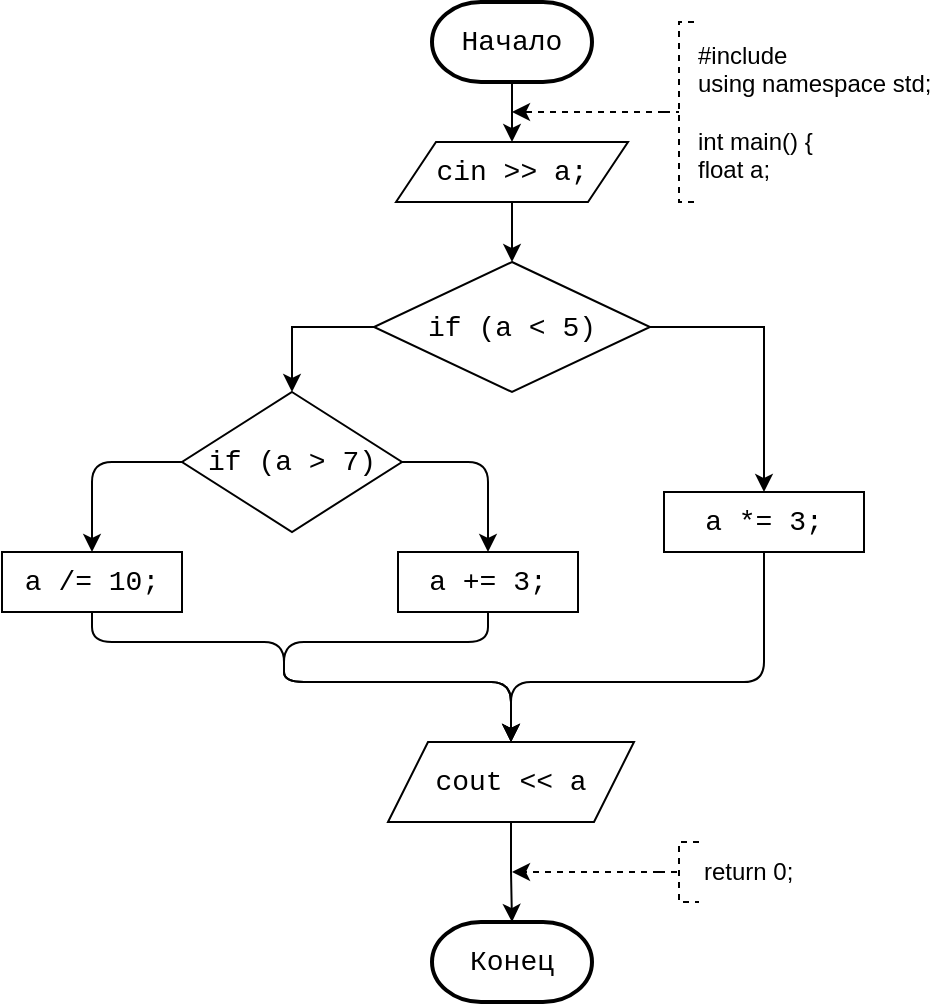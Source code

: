 <mxfile version="15.7.3" type="google"><diagram id="ppLdgZtRbGRDUzl1NbMk" name="Страница 1"><mxGraphModel dx="998" dy="588" grid="1" gridSize="10" guides="1" tooltips="1" connect="1" arrows="1" fold="1" page="1" pageScale="1" pageWidth="827" pageHeight="1169" math="0" shadow="0"><root><mxCell id="0"/><mxCell id="1" parent="0"/><mxCell id="37l_wF0kzX99_jmt3Dm1-15" value="" style="edgeStyle=orthogonalEdgeStyle;rounded=0;orthogonalLoop=1;jettySize=auto;html=1;fontFamily=Courier New;fontSize=14;" parent="1" source="37l_wF0kzX99_jmt3Dm1-1" target="37l_wF0kzX99_jmt3Dm1-3" edge="1"><mxGeometry relative="1" as="geometry"/></mxCell><mxCell id="37l_wF0kzX99_jmt3Dm1-1" value="Начало" style="strokeWidth=2;html=1;shape=mxgraph.flowchart.terminator;whiteSpace=wrap;fontFamily=Courier New;fontSize=14;" parent="1" vertex="1"><mxGeometry x="374" y="40" width="80" height="40" as="geometry"/></mxCell><mxCell id="37l_wF0kzX99_jmt3Dm1-2" value="Конец" style="strokeWidth=2;html=1;shape=mxgraph.flowchart.terminator;whiteSpace=wrap;fontFamily=Courier New;fontSize=14;" parent="1" vertex="1"><mxGeometry x="374" y="500" width="80" height="40" as="geometry"/></mxCell><mxCell id="37l_wF0kzX99_jmt3Dm1-5" value="" style="edgeStyle=orthogonalEdgeStyle;rounded=0;orthogonalLoop=1;jettySize=auto;html=1;fontFamily=Courier New;fontSize=14;exitX=0.5;exitY=1;exitDx=0;exitDy=0;" parent="1" source="37l_wF0kzX99_jmt3Dm1-3" target="37l_wF0kzX99_jmt3Dm1-4" edge="1"><mxGeometry relative="1" as="geometry"><mxPoint x="422" y="160" as="sourcePoint"/></mxGeometry></mxCell><mxCell id="37l_wF0kzX99_jmt3Dm1-3" value="cin &amp;gt;&amp;gt; a;" style="shape=parallelogram;perimeter=parallelogramPerimeter;whiteSpace=wrap;html=1;fixedSize=1;fontFamily=Courier New;fontSize=14;" parent="1" vertex="1"><mxGeometry x="356" y="110" width="116" height="30" as="geometry"/></mxCell><mxCell id="37l_wF0kzX99_jmt3Dm1-7" value="" style="edgeStyle=orthogonalEdgeStyle;rounded=0;orthogonalLoop=1;jettySize=auto;html=1;fontFamily=Courier New;fontSize=14;entryX=0.5;entryY=0;entryDx=0;entryDy=0;" parent="1" source="37l_wF0kzX99_jmt3Dm1-4" target="37l_wF0kzX99_jmt3Dm1-10" edge="1"><mxGeometry relative="1" as="geometry"><mxPoint x="605" y="375" as="targetPoint"/><Array as="points"><mxPoint x="540" y="203"/></Array></mxGeometry></mxCell><mxCell id="37l_wF0kzX99_jmt3Dm1-9" value="" style="edgeStyle=orthogonalEdgeStyle;rounded=0;orthogonalLoop=1;jettySize=auto;html=1;fontFamily=Courier New;fontSize=14;" parent="1" source="37l_wF0kzX99_jmt3Dm1-4" target="37l_wF0kzX99_jmt3Dm1-8" edge="1"><mxGeometry relative="1" as="geometry"><Array as="points"><mxPoint x="304" y="203"/></Array></mxGeometry></mxCell><mxCell id="37l_wF0kzX99_jmt3Dm1-4" value="if (a &amp;lt; 5)" style="rhombus;whiteSpace=wrap;html=1;fontFamily=Courier New;fontSize=14;" parent="1" vertex="1"><mxGeometry x="345" y="170" width="138" height="65" as="geometry"/></mxCell><mxCell id="L5xFEBpu4WPOZsD4Z_HX-1" style="edgeStyle=orthogonalEdgeStyle;curved=0;rounded=1;sketch=0;orthogonalLoop=1;jettySize=auto;html=1;entryX=0.5;entryY=0;entryDx=0;entryDy=0;strokeWidth=1;exitX=1;exitY=0.5;exitDx=0;exitDy=0;" edge="1" parent="1" source="37l_wF0kzX99_jmt3Dm1-8" target="37l_wF0kzX99_jmt3Dm1-11"><mxGeometry relative="1" as="geometry"><Array as="points"><mxPoint x="402" y="270"/></Array></mxGeometry></mxCell><mxCell id="L5xFEBpu4WPOZsD4Z_HX-2" style="edgeStyle=orthogonalEdgeStyle;curved=0;rounded=1;sketch=0;orthogonalLoop=1;jettySize=auto;html=1;entryX=0.5;entryY=0;entryDx=0;entryDy=0;strokeWidth=1;" edge="1" parent="1" source="37l_wF0kzX99_jmt3Dm1-8" target="37l_wF0kzX99_jmt3Dm1-12"><mxGeometry relative="1" as="geometry"><Array as="points"><mxPoint x="204" y="270"/></Array></mxGeometry></mxCell><mxCell id="37l_wF0kzX99_jmt3Dm1-8" value="if (a &amp;gt; 7)" style="rhombus;whiteSpace=wrap;html=1;fontFamily=Courier New;fontSize=14;" parent="1" vertex="1"><mxGeometry x="249" y="235" width="110" height="70" as="geometry"/></mxCell><mxCell id="L5xFEBpu4WPOZsD4Z_HX-3" style="edgeStyle=orthogonalEdgeStyle;curved=0;rounded=1;sketch=0;orthogonalLoop=1;jettySize=auto;html=1;strokeWidth=1;entryX=0.5;entryY=0;entryDx=0;entryDy=0;" edge="1" parent="1" source="37l_wF0kzX99_jmt3Dm1-10" target="37l_wF0kzX99_jmt3Dm1-19"><mxGeometry relative="1" as="geometry"><mxPoint x="540" y="380" as="targetPoint"/><Array as="points"><mxPoint x="540" y="380"/><mxPoint x="414" y="380"/></Array></mxGeometry></mxCell><mxCell id="37l_wF0kzX99_jmt3Dm1-10" value="a *= 3;" style="rounded=0;whiteSpace=wrap;html=1;fontFamily=Courier New;fontSize=14;" parent="1" vertex="1"><mxGeometry x="490" y="285" width="100" height="30" as="geometry"/></mxCell><mxCell id="L5xFEBpu4WPOZsD4Z_HX-5" style="edgeStyle=orthogonalEdgeStyle;curved=0;rounded=1;sketch=0;orthogonalLoop=1;jettySize=auto;html=1;strokeWidth=1;entryX=0.5;entryY=0;entryDx=0;entryDy=0;" edge="1" parent="1" source="37l_wF0kzX99_jmt3Dm1-11" target="37l_wF0kzX99_jmt3Dm1-19"><mxGeometry relative="1" as="geometry"><mxPoint x="300" y="390" as="targetPoint"/><Array as="points"><mxPoint x="402" y="360"/><mxPoint x="300" y="360"/><mxPoint x="300" y="380"/><mxPoint x="414" y="380"/></Array></mxGeometry></mxCell><mxCell id="37l_wF0kzX99_jmt3Dm1-11" value="a += 3;" style="rounded=0;whiteSpace=wrap;html=1;fontFamily=Courier New;fontSize=14;" parent="1" vertex="1"><mxGeometry x="357" y="315" width="90" height="30" as="geometry"/></mxCell><mxCell id="L5xFEBpu4WPOZsD4Z_HX-4" style="edgeStyle=orthogonalEdgeStyle;curved=0;rounded=1;sketch=0;orthogonalLoop=1;jettySize=auto;html=1;strokeWidth=1;entryX=0.5;entryY=0;entryDx=0;entryDy=0;" edge="1" parent="1" source="37l_wF0kzX99_jmt3Dm1-12" target="37l_wF0kzX99_jmt3Dm1-19"><mxGeometry relative="1" as="geometry"><mxPoint x="300" y="390" as="targetPoint"/><Array as="points"><mxPoint x="204" y="360"/><mxPoint x="300" y="360"/><mxPoint x="300" y="380"/><mxPoint x="414" y="380"/></Array></mxGeometry></mxCell><mxCell id="37l_wF0kzX99_jmt3Dm1-12" value="a /= 10;" style="rounded=0;whiteSpace=wrap;html=1;fontFamily=Courier New;fontSize=14;" parent="1" vertex="1"><mxGeometry x="159" y="315" width="90" height="30" as="geometry"/></mxCell><mxCell id="37l_wF0kzX99_jmt3Dm1-23" value="" style="edgeStyle=orthogonalEdgeStyle;rounded=0;orthogonalLoop=1;jettySize=auto;html=1;fontFamily=Courier New;fontSize=14;" parent="1" source="37l_wF0kzX99_jmt3Dm1-19" target="37l_wF0kzX99_jmt3Dm1-2" edge="1"><mxGeometry relative="1" as="geometry"/></mxCell><mxCell id="37l_wF0kzX99_jmt3Dm1-19" value="cout &amp;lt;&amp;lt; a" style="shape=parallelogram;perimeter=parallelogramPerimeter;whiteSpace=wrap;html=1;fixedSize=1;fontFamily=Courier New;fontSize=14;" parent="1" vertex="1"><mxGeometry x="352" y="410" width="123" height="40" as="geometry"/></mxCell><mxCell id="L5xFEBpu4WPOZsD4Z_HX-7" style="edgeStyle=orthogonalEdgeStyle;curved=0;rounded=1;sketch=0;orthogonalLoop=1;jettySize=auto;html=1;strokeWidth=1;dashed=1;" edge="1" parent="1" source="L5xFEBpu4WPOZsD4Z_HX-6"><mxGeometry relative="1" as="geometry"><mxPoint x="414" y="95" as="targetPoint"/></mxGeometry></mxCell><mxCell id="L5xFEBpu4WPOZsD4Z_HX-6" value="#include &lt;br&gt;using namespace std;&lt;br&gt;&lt;br&gt;int main() {&lt;br&gt;&#9;float a;" style="strokeWidth=1;html=1;shape=mxgraph.flowchart.annotation_2;align=left;labelPosition=right;pointerEvents=1;rounded=0;dashed=1;sketch=0;" vertex="1" parent="1"><mxGeometry x="490" y="50" width="15" height="90" as="geometry"/></mxCell><mxCell id="L5xFEBpu4WPOZsD4Z_HX-11" style="edgeStyle=orthogonalEdgeStyle;curved=0;rounded=1;sketch=0;orthogonalLoop=1;jettySize=auto;html=1;dashed=1;strokeWidth=1;exitX=0;exitY=0.5;exitDx=0;exitDy=0;exitPerimeter=0;" edge="1" parent="1" source="L5xFEBpu4WPOZsD4Z_HX-8"><mxGeometry relative="1" as="geometry"><mxPoint x="414" y="475" as="targetPoint"/><mxPoint x="344" y="475" as="sourcePoint"/></mxGeometry></mxCell><mxCell id="L5xFEBpu4WPOZsD4Z_HX-8" value="return 0;" style="strokeWidth=1;html=1;shape=mxgraph.flowchart.annotation_2;align=left;labelPosition=right;pointerEvents=1;rounded=0;dashed=1;sketch=0;" vertex="1" parent="1"><mxGeometry x="487.5" y="460" width="20" height="30" as="geometry"/></mxCell></root></mxGraphModel></diagram></mxfile>